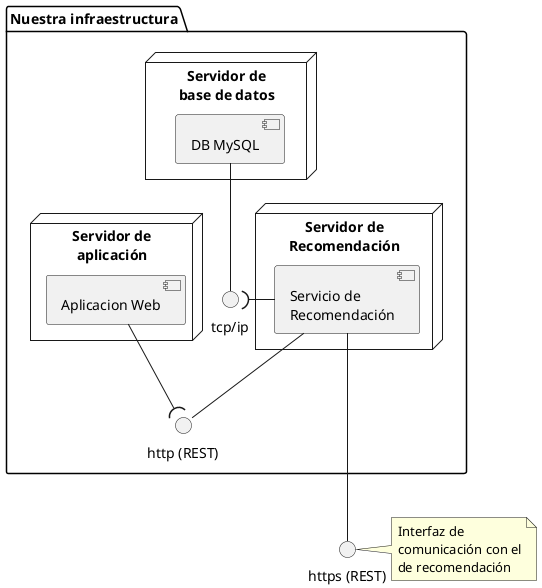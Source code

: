 @startuml

package "Nuestra infraestructura" {

    node "Servidor de\nRecomendación" {
    component "Servicio de\nRecomendación" as service
    }

    node "Servidor de\nbase de datos" {
    component "DB MySQL" as db
    }

    node "Servidor de\naplicación" {
    component "Aplicacion Web" as app
    }

    interface "http (REST)" as app_interface
    interface "tcp/ip" as db_interface

    app --( app_interface
    service -- app_interface
}

interface "https (REST)" as service_interface

note right of service_interface
    Interfaz de
    comunicación con el
    de recomendación
endnote

db -- db_interface
db_interface )- service
service --- service_interface

@enduml